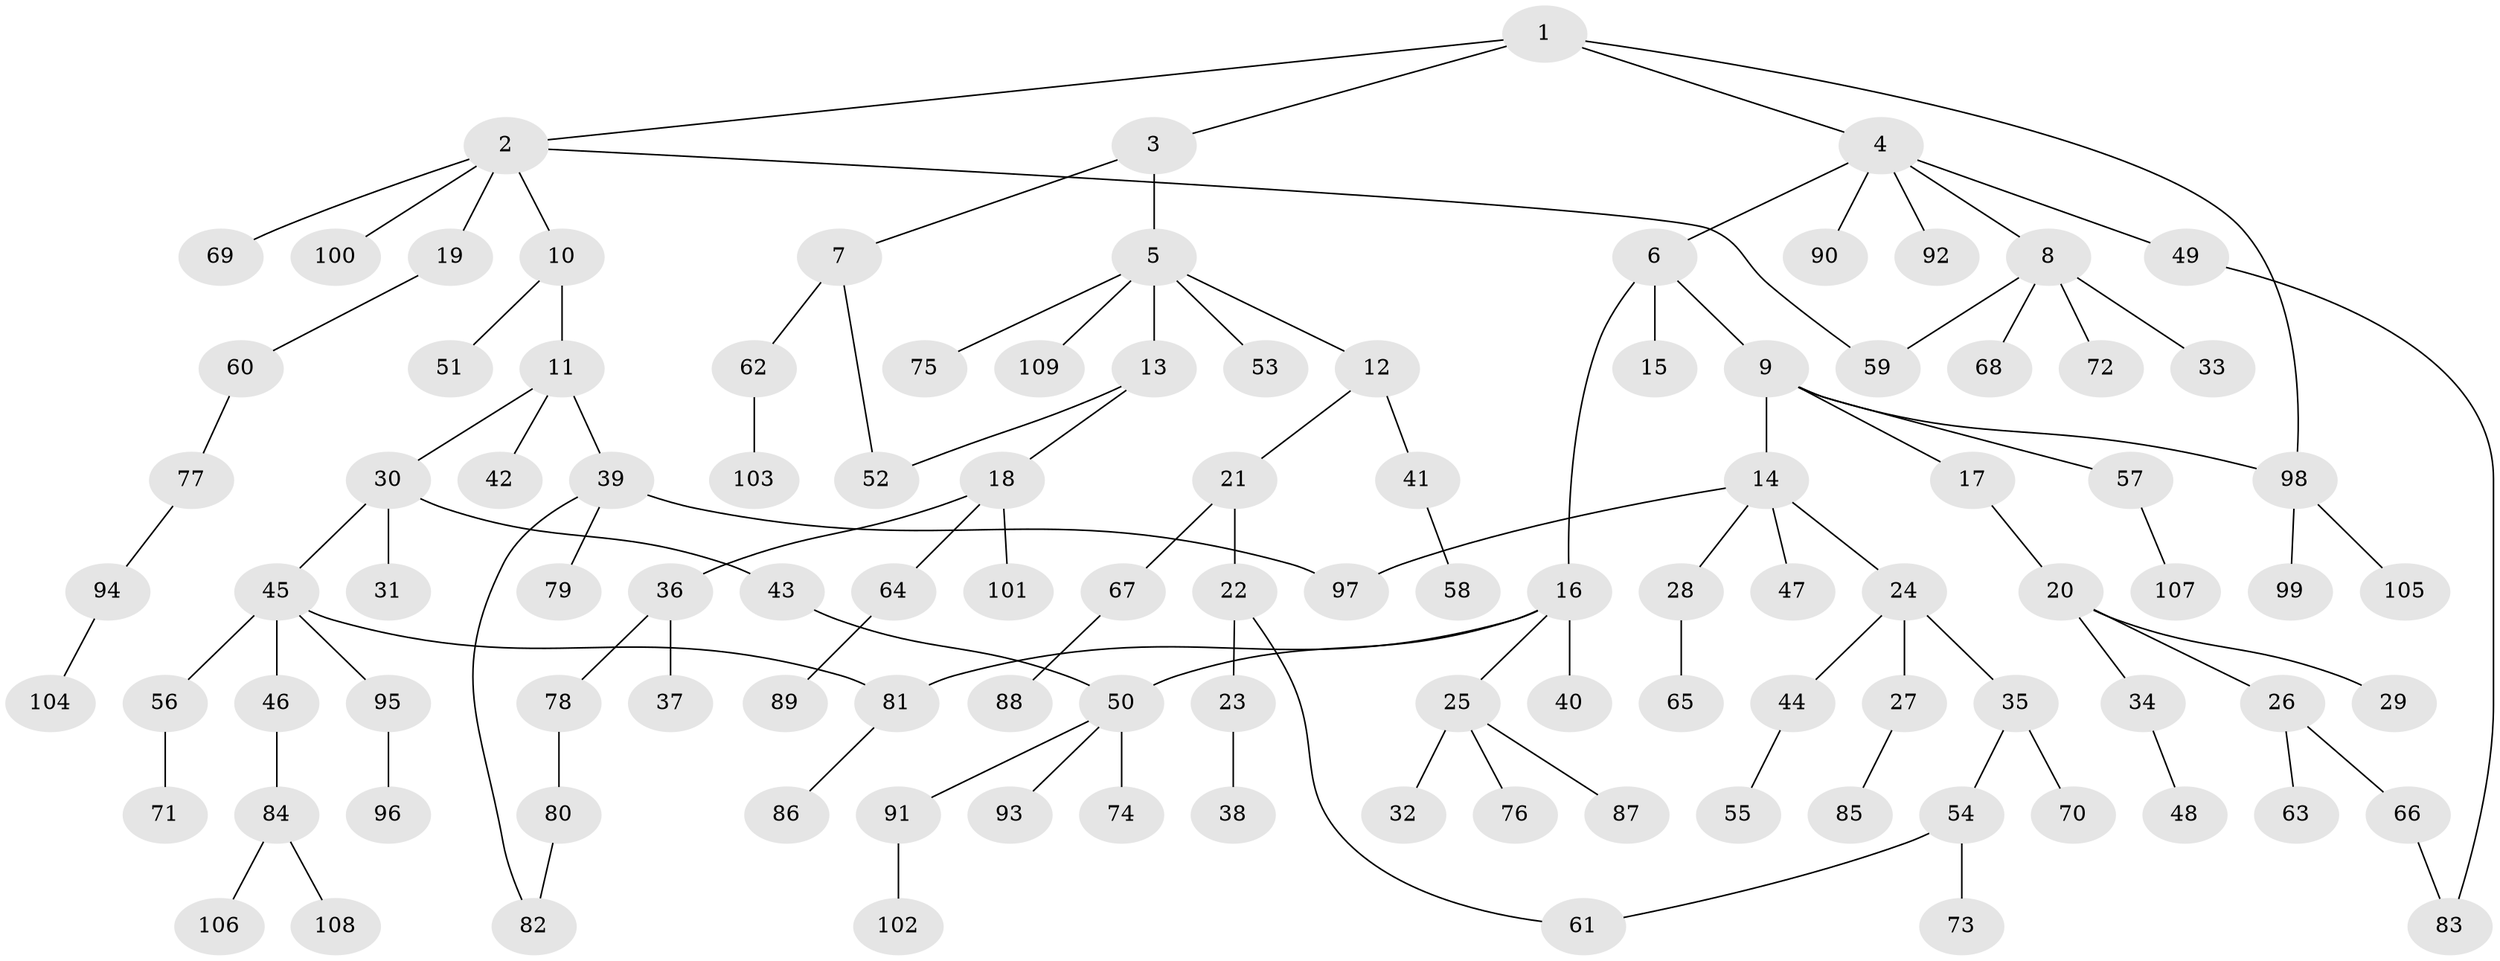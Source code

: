 // coarse degree distribution, {5: 0.09090909090909091, 4: 0.09090909090909091, 3: 0.13636363636363635, 2: 0.45454545454545453, 1: 0.22727272727272727}
// Generated by graph-tools (version 1.1) at 2025/48/03/04/25 22:48:48]
// undirected, 109 vertices, 117 edges
graph export_dot {
  node [color=gray90,style=filled];
  1;
  2;
  3;
  4;
  5;
  6;
  7;
  8;
  9;
  10;
  11;
  12;
  13;
  14;
  15;
  16;
  17;
  18;
  19;
  20;
  21;
  22;
  23;
  24;
  25;
  26;
  27;
  28;
  29;
  30;
  31;
  32;
  33;
  34;
  35;
  36;
  37;
  38;
  39;
  40;
  41;
  42;
  43;
  44;
  45;
  46;
  47;
  48;
  49;
  50;
  51;
  52;
  53;
  54;
  55;
  56;
  57;
  58;
  59;
  60;
  61;
  62;
  63;
  64;
  65;
  66;
  67;
  68;
  69;
  70;
  71;
  72;
  73;
  74;
  75;
  76;
  77;
  78;
  79;
  80;
  81;
  82;
  83;
  84;
  85;
  86;
  87;
  88;
  89;
  90;
  91;
  92;
  93;
  94;
  95;
  96;
  97;
  98;
  99;
  100;
  101;
  102;
  103;
  104;
  105;
  106;
  107;
  108;
  109;
  1 -- 2;
  1 -- 3;
  1 -- 4;
  1 -- 98;
  2 -- 10;
  2 -- 19;
  2 -- 69;
  2 -- 100;
  2 -- 59;
  3 -- 5;
  3 -- 7;
  4 -- 6;
  4 -- 8;
  4 -- 49;
  4 -- 90;
  4 -- 92;
  5 -- 12;
  5 -- 13;
  5 -- 53;
  5 -- 75;
  5 -- 109;
  6 -- 9;
  6 -- 15;
  6 -- 16;
  7 -- 52;
  7 -- 62;
  8 -- 33;
  8 -- 59;
  8 -- 68;
  8 -- 72;
  9 -- 14;
  9 -- 17;
  9 -- 57;
  9 -- 98;
  10 -- 11;
  10 -- 51;
  11 -- 30;
  11 -- 39;
  11 -- 42;
  12 -- 21;
  12 -- 41;
  13 -- 18;
  13 -- 52;
  14 -- 24;
  14 -- 28;
  14 -- 47;
  14 -- 97;
  16 -- 25;
  16 -- 40;
  16 -- 50;
  16 -- 81;
  17 -- 20;
  18 -- 36;
  18 -- 64;
  18 -- 101;
  19 -- 60;
  20 -- 26;
  20 -- 29;
  20 -- 34;
  21 -- 22;
  21 -- 67;
  22 -- 23;
  22 -- 61;
  23 -- 38;
  24 -- 27;
  24 -- 35;
  24 -- 44;
  25 -- 32;
  25 -- 76;
  25 -- 87;
  26 -- 63;
  26 -- 66;
  27 -- 85;
  28 -- 65;
  30 -- 31;
  30 -- 43;
  30 -- 45;
  34 -- 48;
  35 -- 54;
  35 -- 70;
  36 -- 37;
  36 -- 78;
  39 -- 79;
  39 -- 97;
  39 -- 82;
  41 -- 58;
  43 -- 50;
  44 -- 55;
  45 -- 46;
  45 -- 56;
  45 -- 81;
  45 -- 95;
  46 -- 84;
  49 -- 83;
  50 -- 74;
  50 -- 91;
  50 -- 93;
  54 -- 73;
  54 -- 61;
  56 -- 71;
  57 -- 107;
  60 -- 77;
  62 -- 103;
  64 -- 89;
  66 -- 83;
  67 -- 88;
  77 -- 94;
  78 -- 80;
  80 -- 82;
  81 -- 86;
  84 -- 106;
  84 -- 108;
  91 -- 102;
  94 -- 104;
  95 -- 96;
  98 -- 99;
  98 -- 105;
}
